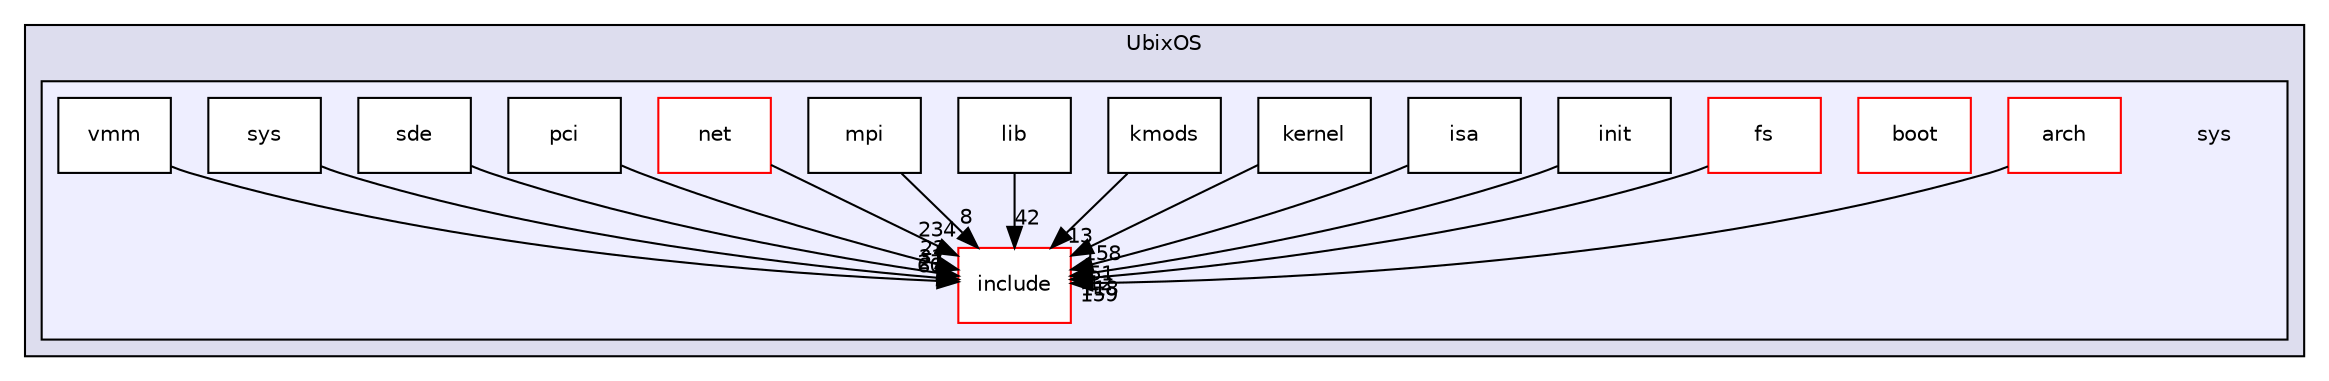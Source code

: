 digraph "C:/Dev/git/UbixOS/sys" {
  compound=true
  node [ fontsize="10", fontname="Helvetica"];
  edge [ labelfontsize="10", labelfontname="Helvetica"];
  subgraph clusterdir_849109bbd106d461b128d63e5babcedf {
    graph [ bgcolor="#ddddee", pencolor="black", label="UbixOS" fontname="Helvetica", fontsize="10", URL="dir_849109bbd106d461b128d63e5babcedf.html"]
  subgraph clusterdir_6ec99f6d7d5182ba8913209ab70c9f18 {
    graph [ bgcolor="#eeeeff", pencolor="black", label="" URL="dir_6ec99f6d7d5182ba8913209ab70c9f18.html"];
    dir_6ec99f6d7d5182ba8913209ab70c9f18 [shape=plaintext label="sys"];
    dir_316bf5fdacfa44a7db12b020a0d9ab19 [shape=box label="arch" color="red" fillcolor="white" style="filled" URL="dir_316bf5fdacfa44a7db12b020a0d9ab19.html"];
    dir_df97c9fe8d930fec9d72c24034e56479 [shape=box label="boot" color="red" fillcolor="white" style="filled" URL="dir_df97c9fe8d930fec9d72c24034e56479.html"];
    dir_f0f1d03d7166acaa9846e3e5eebb6906 [shape=box label="fs" color="red" fillcolor="white" style="filled" URL="dir_f0f1d03d7166acaa9846e3e5eebb6906.html"];
    dir_d1be8160e739b6eed1f7843efdbae1b3 [shape=box label="include" color="red" fillcolor="white" style="filled" URL="dir_d1be8160e739b6eed1f7843efdbae1b3.html"];
    dir_7cfe3bd2b3df018c2164a910f0a92e34 [shape=box label="init" color="black" fillcolor="white" style="filled" URL="dir_7cfe3bd2b3df018c2164a910f0a92e34.html"];
    dir_d1a83287e29eee49744e5ed03f85f31d [shape=box label="isa" color="black" fillcolor="white" style="filled" URL="dir_d1a83287e29eee49744e5ed03f85f31d.html"];
    dir_63d032512ea6b67a4623bc739c35248b [shape=box label="kernel" color="black" fillcolor="white" style="filled" URL="dir_63d032512ea6b67a4623bc739c35248b.html"];
    dir_363460bad47678779383577a88a10b72 [shape=box label="kmods" color="black" fillcolor="white" style="filled" URL="dir_363460bad47678779383577a88a10b72.html"];
    dir_34dbdcf62f851fc330fe234d0297df87 [shape=box label="lib" color="black" fillcolor="white" style="filled" URL="dir_34dbdcf62f851fc330fe234d0297df87.html"];
    dir_a690a100aabc5023ddcd8feb13a540ea [shape=box label="mpi" color="black" fillcolor="white" style="filled" URL="dir_a690a100aabc5023ddcd8feb13a540ea.html"];
    dir_6ed706464e1919433e32bb89560817da [shape=box label="net" color="red" fillcolor="white" style="filled" URL="dir_6ed706464e1919433e32bb89560817da.html"];
    dir_2e95a544a1d9af8c98fc11a4bc9bb1b1 [shape=box label="pci" color="black" fillcolor="white" style="filled" URL="dir_2e95a544a1d9af8c98fc11a4bc9bb1b1.html"];
    dir_882a4f3fc84b6da391008d1fc053f74f [shape=box label="sde" color="black" fillcolor="white" style="filled" URL="dir_882a4f3fc84b6da391008d1fc053f74f.html"];
    dir_9b476d9515c77bf70eb8ecf4a503ee6b [shape=box label="sys" color="black" fillcolor="white" style="filled" URL="dir_9b476d9515c77bf70eb8ecf4a503ee6b.html"];
    dir_dea324bae4b043b9618e3719c31c0c41 [shape=box label="vmm" color="black" fillcolor="white" style="filled" URL="dir_dea324bae4b043b9618e3719c31c0c41.html"];
  }
  }
  dir_34dbdcf62f851fc330fe234d0297df87->dir_d1be8160e739b6eed1f7843efdbae1b3 [headlabel="42", labeldistance=1.5 headhref="dir_000052_000019.html"];
  dir_63d032512ea6b67a4623bc739c35248b->dir_d1be8160e739b6eed1f7843efdbae1b3 [headlabel="158", labeldistance=1.5 headhref="dir_000008_000019.html"];
  dir_a690a100aabc5023ddcd8feb13a540ea->dir_d1be8160e739b6eed1f7843efdbae1b3 [headlabel="8", labeldistance=1.5 headhref="dir_000053_000019.html"];
  dir_9b476d9515c77bf70eb8ecf4a503ee6b->dir_d1be8160e739b6eed1f7843efdbae1b3 [headlabel="27", labeldistance=1.5 headhref="dir_000050_000019.html"];
  dir_7cfe3bd2b3df018c2164a910f0a92e34->dir_d1be8160e739b6eed1f7843efdbae1b3 [headlabel="12", labeldistance=1.5 headhref="dir_000012_000019.html"];
  dir_2e95a544a1d9af8c98fc11a4bc9bb1b1->dir_d1be8160e739b6eed1f7843efdbae1b3 [headlabel="23", labeldistance=1.5 headhref="dir_000061_000019.html"];
  dir_316bf5fdacfa44a7db12b020a0d9ab19->dir_d1be8160e739b6eed1f7843efdbae1b3 [headlabel="159", labeldistance=1.5 headhref="dir_000005_000019.html"];
  dir_dea324bae4b043b9618e3719c31c0c41->dir_d1be8160e739b6eed1f7843efdbae1b3 [headlabel="60", labeldistance=1.5 headhref="dir_000063_000019.html"];
  dir_6ed706464e1919433e32bb89560817da->dir_d1be8160e739b6eed1f7843efdbae1b3 [headlabel="234", labeldistance=1.5 headhref="dir_000054_000019.html"];
  dir_f0f1d03d7166acaa9846e3e5eebb6906->dir_d1be8160e739b6eed1f7843efdbae1b3 [headlabel="118", labeldistance=1.5 headhref="dir_000013_000019.html"];
  dir_363460bad47678779383577a88a10b72->dir_d1be8160e739b6eed1f7843efdbae1b3 [headlabel="13", labeldistance=1.5 headhref="dir_000051_000019.html"];
  dir_882a4f3fc84b6da391008d1fc053f74f->dir_d1be8160e739b6eed1f7843efdbae1b3 [headlabel="31", labeldistance=1.5 headhref="dir_000062_000019.html"];
  dir_d1a83287e29eee49744e5ed03f85f31d->dir_d1be8160e739b6eed1f7843efdbae1b3 [headlabel="51", labeldistance=1.5 headhref="dir_000049_000019.html"];
}
